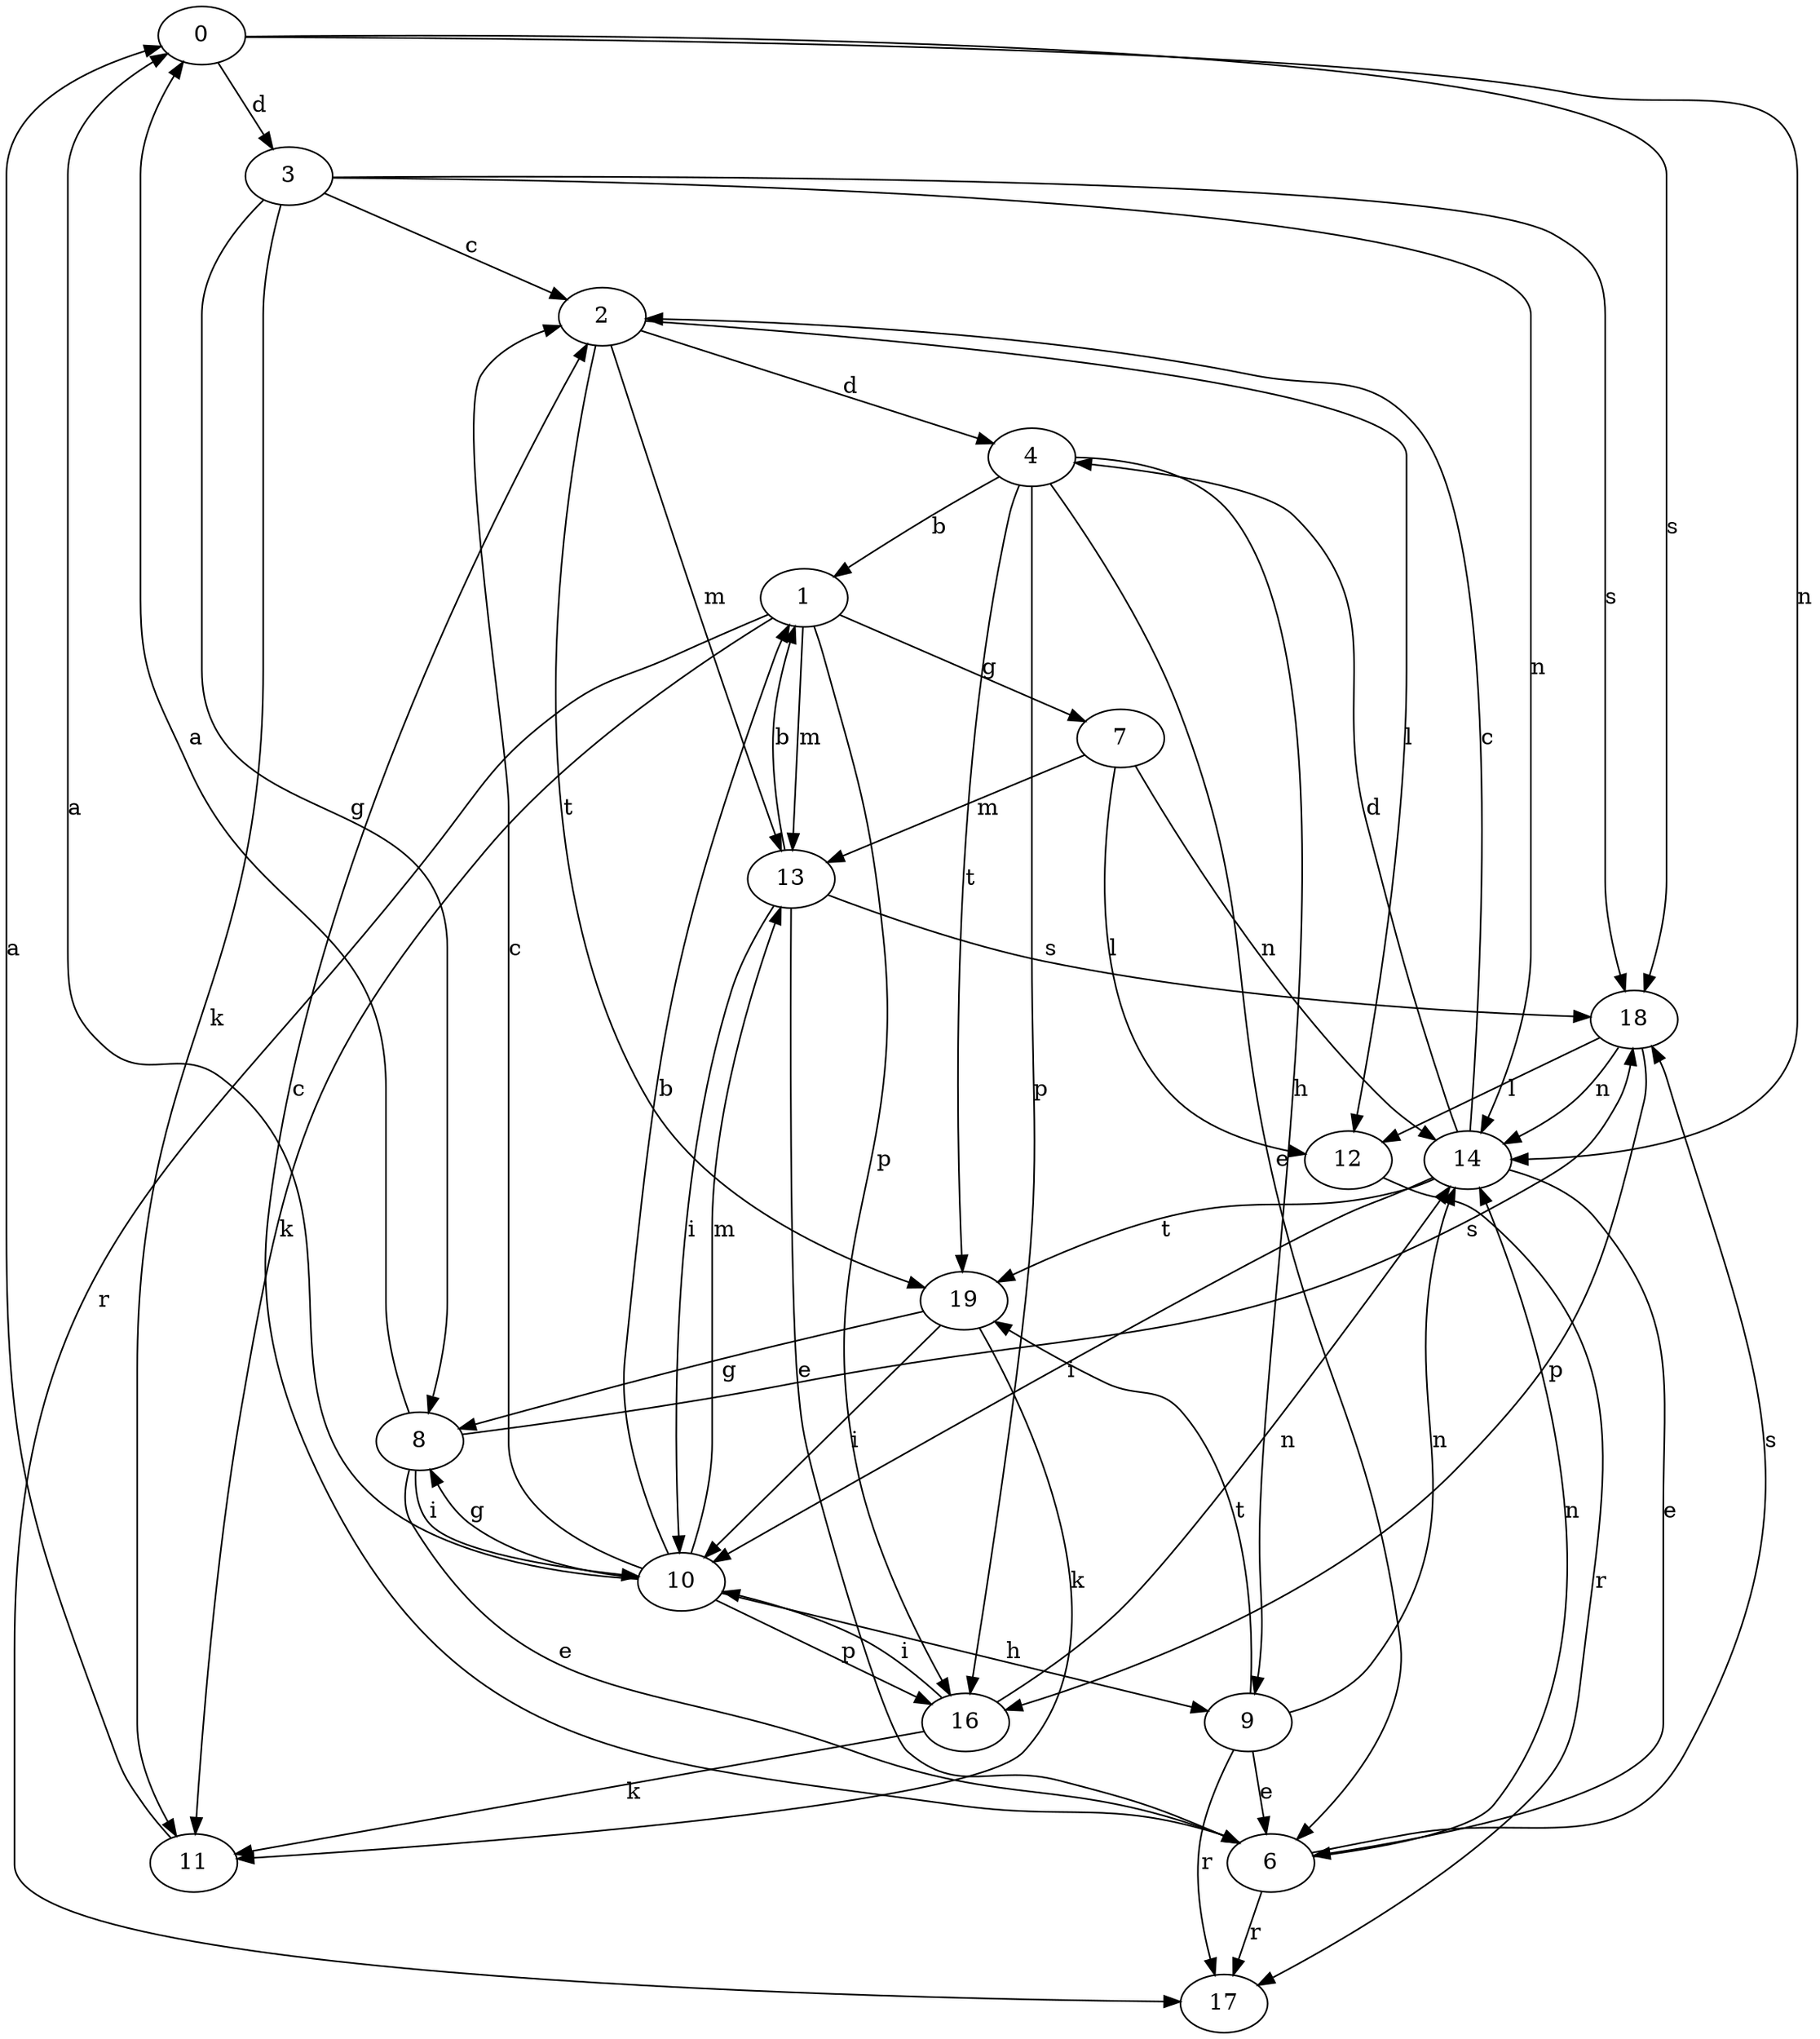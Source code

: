 strict digraph  {
0;
1;
2;
3;
4;
6;
7;
8;
9;
10;
11;
12;
13;
14;
16;
17;
18;
19;
0 -> 3  [label=d];
0 -> 14  [label=n];
0 -> 18  [label=s];
1 -> 7  [label=g];
1 -> 11  [label=k];
1 -> 13  [label=m];
1 -> 16  [label=p];
1 -> 17  [label=r];
2 -> 4  [label=d];
2 -> 12  [label=l];
2 -> 13  [label=m];
2 -> 19  [label=t];
3 -> 2  [label=c];
3 -> 8  [label=g];
3 -> 11  [label=k];
3 -> 14  [label=n];
3 -> 18  [label=s];
4 -> 1  [label=b];
4 -> 6  [label=e];
4 -> 9  [label=h];
4 -> 16  [label=p];
4 -> 19  [label=t];
6 -> 2  [label=c];
6 -> 14  [label=n];
6 -> 17  [label=r];
6 -> 18  [label=s];
7 -> 12  [label=l];
7 -> 13  [label=m];
7 -> 14  [label=n];
8 -> 0  [label=a];
8 -> 6  [label=e];
8 -> 10  [label=i];
8 -> 18  [label=s];
9 -> 6  [label=e];
9 -> 14  [label=n];
9 -> 17  [label=r];
9 -> 19  [label=t];
10 -> 0  [label=a];
10 -> 1  [label=b];
10 -> 2  [label=c];
10 -> 8  [label=g];
10 -> 9  [label=h];
10 -> 13  [label=m];
10 -> 16  [label=p];
11 -> 0  [label=a];
12 -> 17  [label=r];
13 -> 1  [label=b];
13 -> 6  [label=e];
13 -> 10  [label=i];
13 -> 18  [label=s];
14 -> 2  [label=c];
14 -> 4  [label=d];
14 -> 6  [label=e];
14 -> 10  [label=i];
14 -> 19  [label=t];
16 -> 10  [label=i];
16 -> 11  [label=k];
16 -> 14  [label=n];
18 -> 12  [label=l];
18 -> 14  [label=n];
18 -> 16  [label=p];
19 -> 8  [label=g];
19 -> 10  [label=i];
19 -> 11  [label=k];
}

